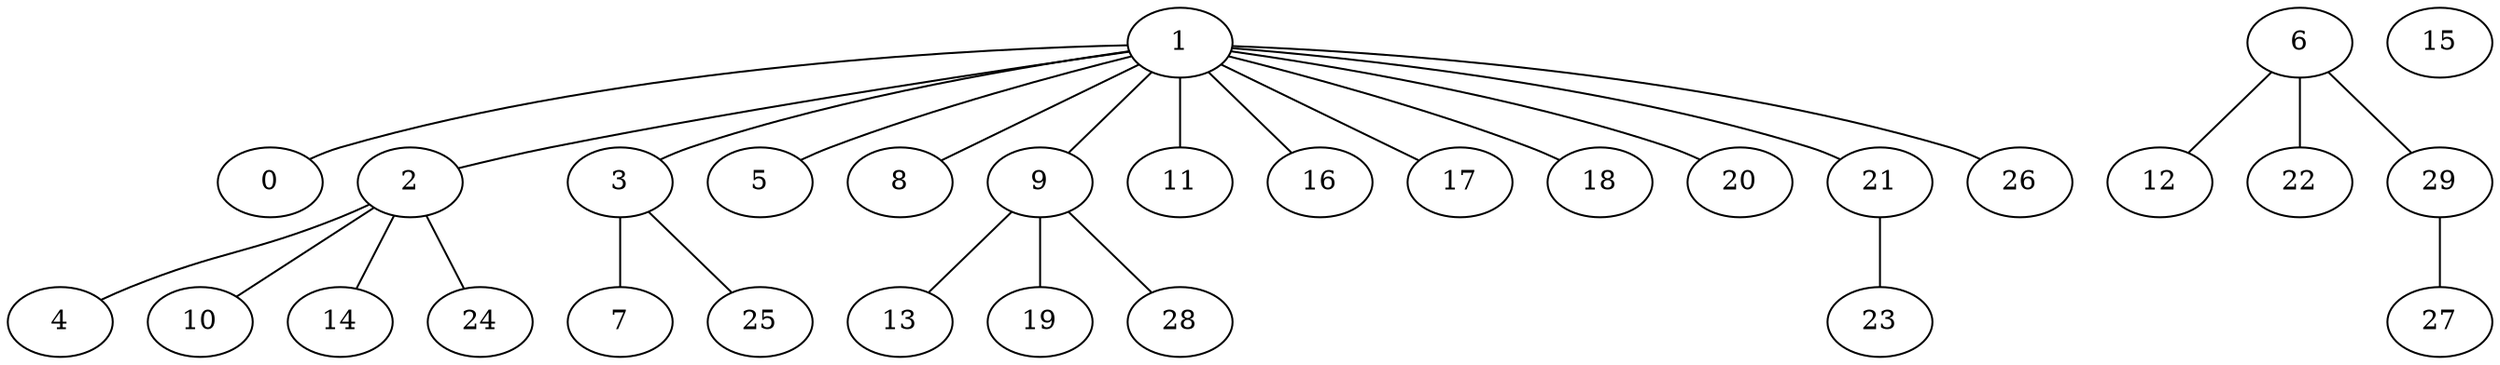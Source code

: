graph {
	0
	1
	2
	3
	4
	5
	6
	7
	8
	9
	10
	11
	12
	13
	14
	15
	16
	17
	18
	19
	20
	21
	22
	23
	24
	25
	26
	27
	28
	29
	1 -- 0;
	1 -- 2;
	1 -- 3;
	1 -- 5;
	1 -- 8;
	1 -- 9;
	1 -- 11;
	1 -- 16;
	1 -- 17;
	1 -- 18;
	1 -- 20;
	1 -- 21;
	1 -- 26;
	2 -- 4;
	2 -- 10;
	2 -- 14;
	2 -- 24;
	3 -- 7;
	3 -- 25;
	6 -- 12;
	6 -- 22;
	6 -- 29;
	9 -- 13;
	9 -- 19;
	9 -- 28;
	21 -- 23;
	29 -- 27;
}